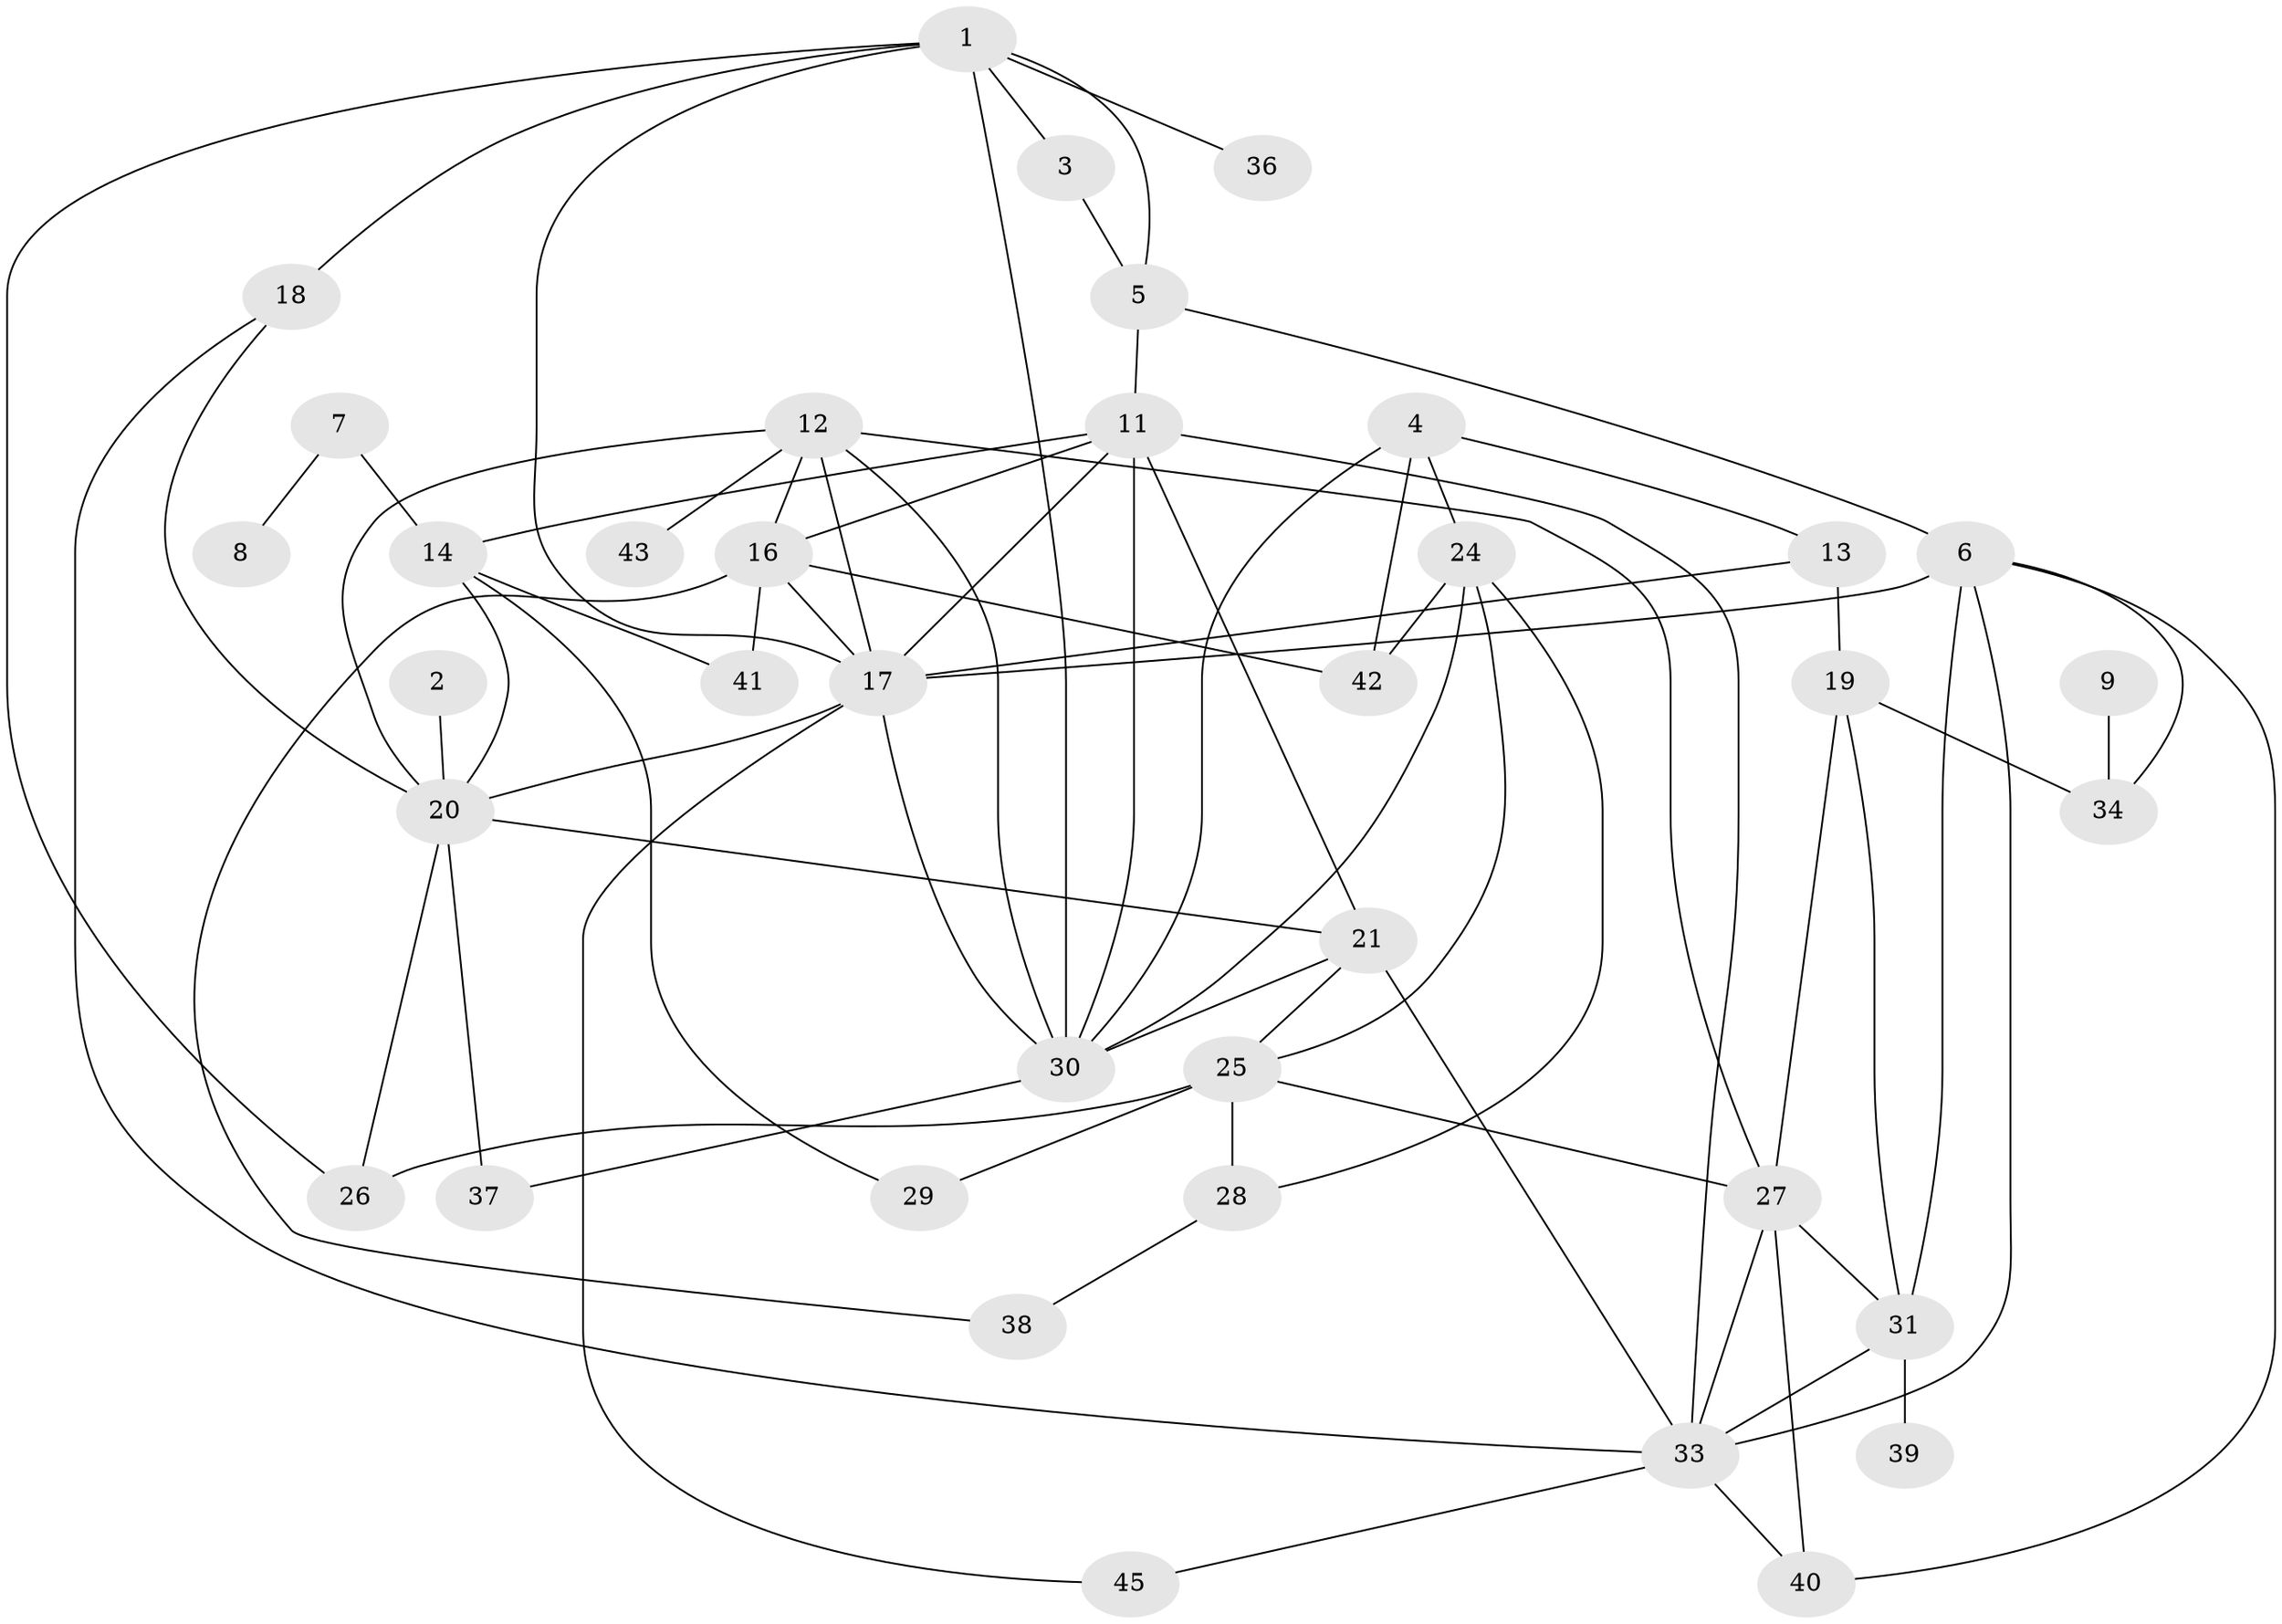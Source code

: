 // original degree distribution, {4: 0.13043478260869565, 3: 0.25, 2: 0.29347826086956524, 5: 0.08695652173913043, 1: 0.08695652173913043, 0: 0.08695652173913043, 8: 0.010869565217391304, 6: 0.043478260869565216, 7: 0.010869565217391304}
// Generated by graph-tools (version 1.1) at 2025/48/03/04/25 22:48:13]
// undirected, 38 vertices, 75 edges
graph export_dot {
  node [color=gray90,style=filled];
  1;
  2;
  3;
  4;
  5;
  6;
  7;
  8;
  9;
  11;
  12;
  13;
  14;
  16;
  17;
  18;
  19;
  20;
  21;
  24;
  25;
  26;
  27;
  28;
  29;
  30;
  31;
  33;
  34;
  36;
  37;
  38;
  39;
  40;
  41;
  42;
  43;
  45;
  1 -- 3 [weight=2.0];
  1 -- 5 [weight=1.0];
  1 -- 17 [weight=1.0];
  1 -- 18 [weight=2.0];
  1 -- 26 [weight=1.0];
  1 -- 30 [weight=1.0];
  1 -- 36 [weight=1.0];
  2 -- 20 [weight=1.0];
  3 -- 5 [weight=1.0];
  4 -- 13 [weight=1.0];
  4 -- 24 [weight=1.0];
  4 -- 30 [weight=1.0];
  4 -- 42 [weight=1.0];
  5 -- 6 [weight=1.0];
  5 -- 11 [weight=1.0];
  6 -- 17 [weight=1.0];
  6 -- 31 [weight=2.0];
  6 -- 33 [weight=1.0];
  6 -- 34 [weight=1.0];
  6 -- 40 [weight=1.0];
  7 -- 8 [weight=1.0];
  7 -- 14 [weight=1.0];
  9 -- 34 [weight=1.0];
  11 -- 14 [weight=1.0];
  11 -- 16 [weight=1.0];
  11 -- 17 [weight=1.0];
  11 -- 21 [weight=1.0];
  11 -- 30 [weight=1.0];
  11 -- 33 [weight=1.0];
  12 -- 16 [weight=2.0];
  12 -- 17 [weight=2.0];
  12 -- 20 [weight=1.0];
  12 -- 27 [weight=1.0];
  12 -- 30 [weight=1.0];
  12 -- 43 [weight=1.0];
  13 -- 17 [weight=1.0];
  13 -- 19 [weight=1.0];
  14 -- 20 [weight=1.0];
  14 -- 29 [weight=1.0];
  14 -- 41 [weight=1.0];
  16 -- 17 [weight=1.0];
  16 -- 38 [weight=1.0];
  16 -- 41 [weight=1.0];
  16 -- 42 [weight=1.0];
  17 -- 20 [weight=1.0];
  17 -- 30 [weight=2.0];
  17 -- 45 [weight=1.0];
  18 -- 20 [weight=1.0];
  18 -- 33 [weight=1.0];
  19 -- 27 [weight=1.0];
  19 -- 31 [weight=1.0];
  19 -- 34 [weight=1.0];
  20 -- 21 [weight=1.0];
  20 -- 26 [weight=1.0];
  20 -- 37 [weight=1.0];
  21 -- 25 [weight=1.0];
  21 -- 30 [weight=1.0];
  21 -- 33 [weight=1.0];
  24 -- 25 [weight=1.0];
  24 -- 28 [weight=1.0];
  24 -- 30 [weight=1.0];
  24 -- 42 [weight=1.0];
  25 -- 26 [weight=2.0];
  25 -- 27 [weight=1.0];
  25 -- 28 [weight=1.0];
  25 -- 29 [weight=1.0];
  27 -- 31 [weight=1.0];
  27 -- 33 [weight=1.0];
  27 -- 40 [weight=1.0];
  28 -- 38 [weight=1.0];
  30 -- 37 [weight=1.0];
  31 -- 33 [weight=1.0];
  31 -- 39 [weight=1.0];
  33 -- 40 [weight=1.0];
  33 -- 45 [weight=1.0];
}
